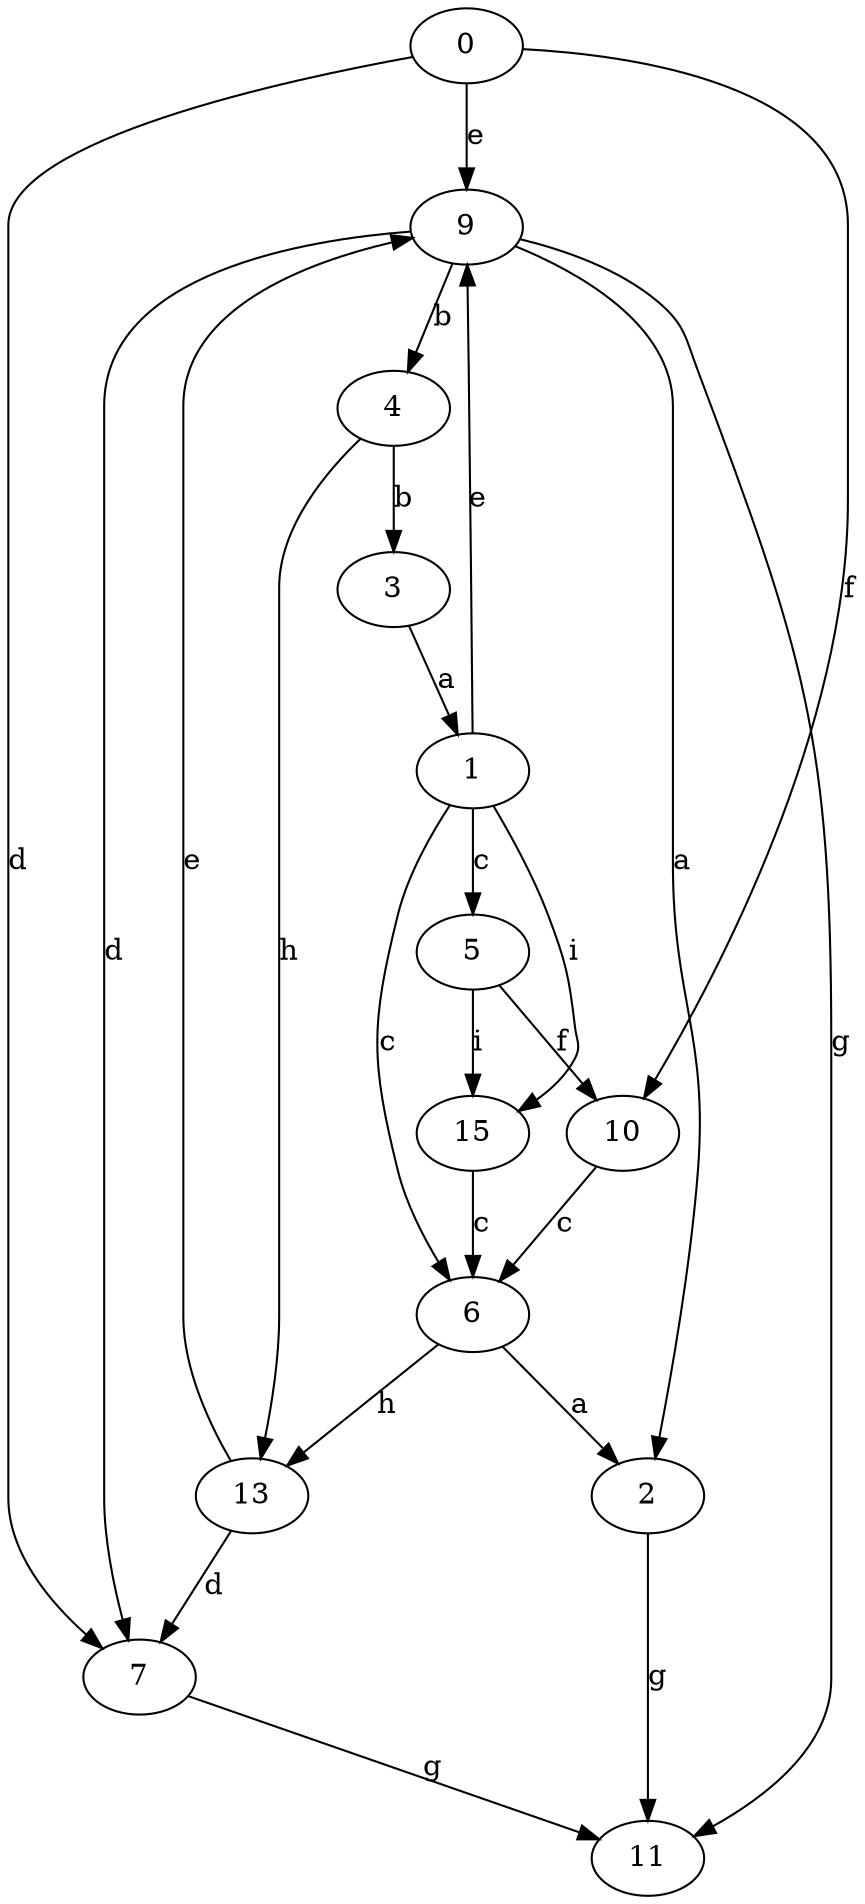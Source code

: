 strict digraph  {
0;
1;
2;
3;
4;
5;
6;
7;
9;
10;
11;
13;
15;
0 -> 7  [label=d];
0 -> 9  [label=e];
0 -> 10  [label=f];
1 -> 5  [label=c];
1 -> 6  [label=c];
1 -> 9  [label=e];
1 -> 15  [label=i];
2 -> 11  [label=g];
3 -> 1  [label=a];
4 -> 3  [label=b];
4 -> 13  [label=h];
5 -> 10  [label=f];
5 -> 15  [label=i];
6 -> 2  [label=a];
6 -> 13  [label=h];
7 -> 11  [label=g];
9 -> 2  [label=a];
9 -> 4  [label=b];
9 -> 7  [label=d];
9 -> 11  [label=g];
10 -> 6  [label=c];
13 -> 7  [label=d];
13 -> 9  [label=e];
15 -> 6  [label=c];
}
